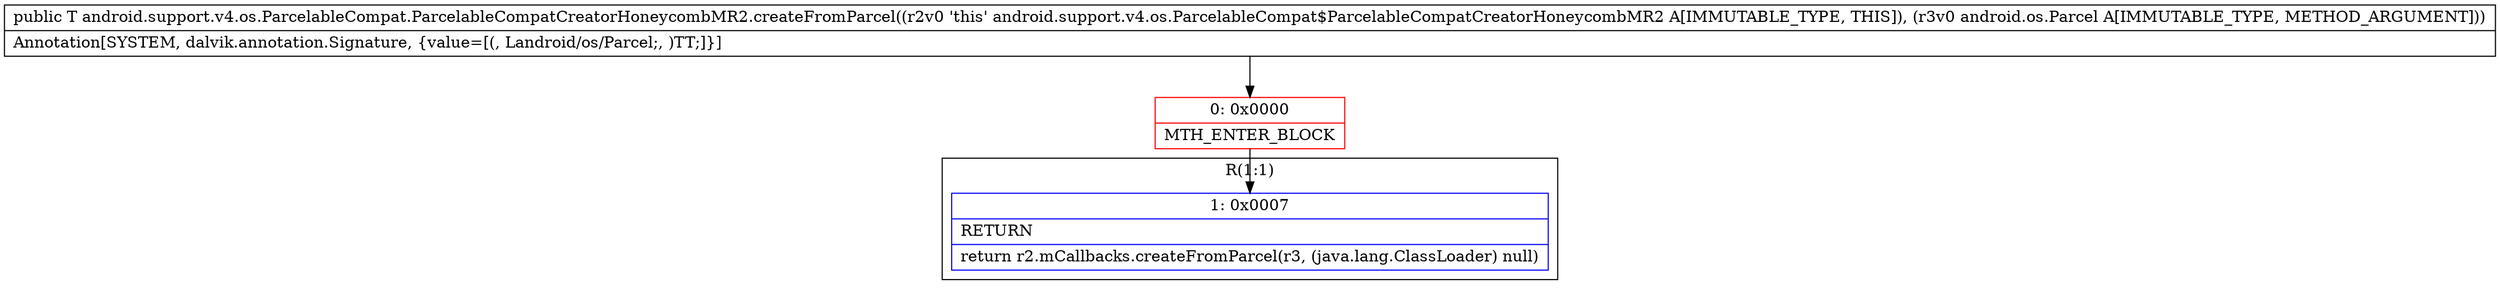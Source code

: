 digraph "CFG forandroid.support.v4.os.ParcelableCompat.ParcelableCompatCreatorHoneycombMR2.createFromParcel(Landroid\/os\/Parcel;)Ljava\/lang\/Object;" {
subgraph cluster_Region_853619457 {
label = "R(1:1)";
node [shape=record,color=blue];
Node_1 [shape=record,label="{1\:\ 0x0007|RETURN\l|return r2.mCallbacks.createFromParcel(r3, (java.lang.ClassLoader) null)\l}"];
}
Node_0 [shape=record,color=red,label="{0\:\ 0x0000|MTH_ENTER_BLOCK\l}"];
MethodNode[shape=record,label="{public T android.support.v4.os.ParcelableCompat.ParcelableCompatCreatorHoneycombMR2.createFromParcel((r2v0 'this' android.support.v4.os.ParcelableCompat$ParcelableCompatCreatorHoneycombMR2 A[IMMUTABLE_TYPE, THIS]), (r3v0 android.os.Parcel A[IMMUTABLE_TYPE, METHOD_ARGUMENT]))  | Annotation[SYSTEM, dalvik.annotation.Signature, \{value=[(, Landroid\/os\/Parcel;, )TT;]\}]\l}"];
MethodNode -> Node_0;
Node_0 -> Node_1;
}


